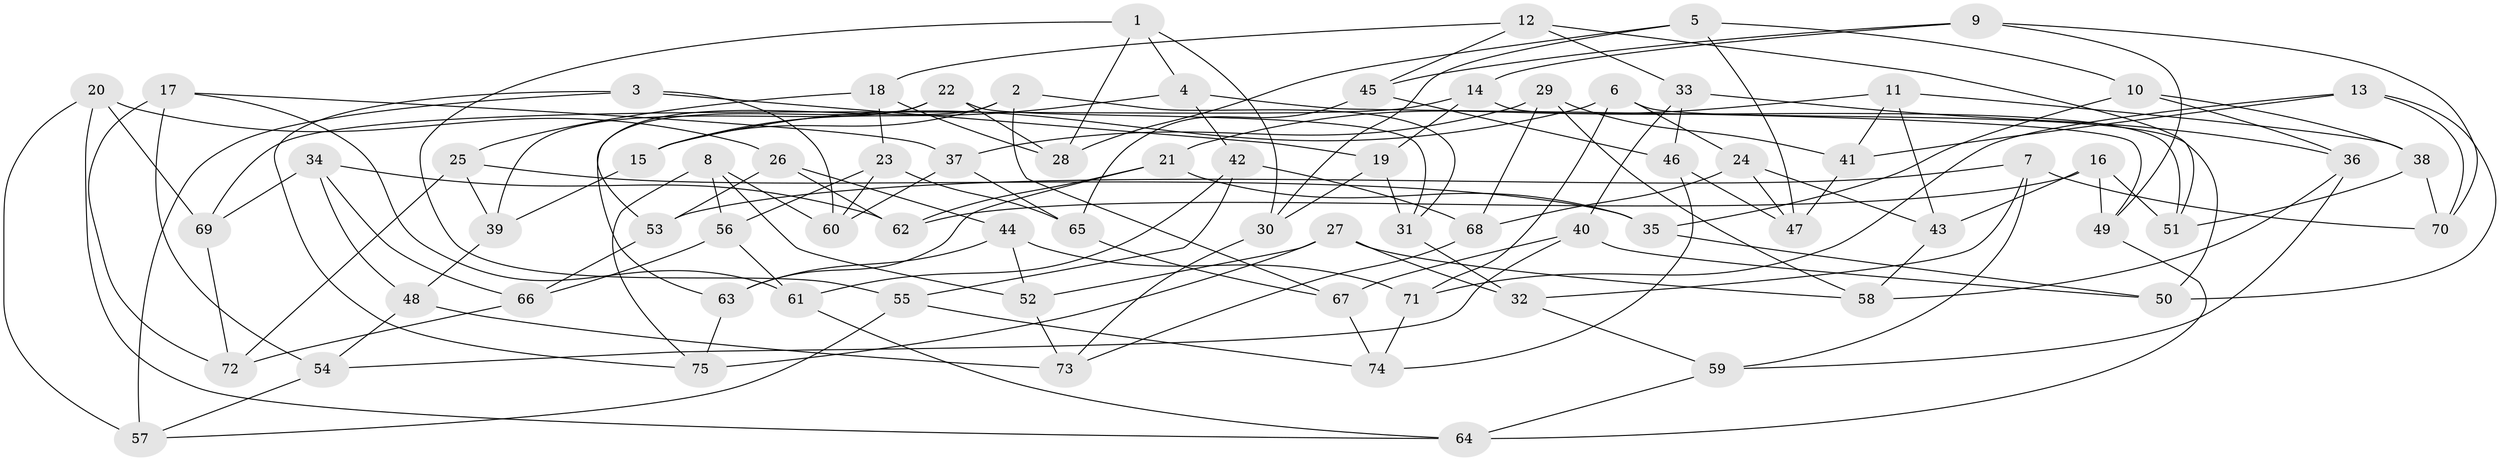 // Generated by graph-tools (version 1.1) at 2025/59/03/09/25 04:59:09]
// undirected, 75 vertices, 150 edges
graph export_dot {
graph [start="1"]
  node [color=gray90,style=filled];
  1;
  2;
  3;
  4;
  5;
  6;
  7;
  8;
  9;
  10;
  11;
  12;
  13;
  14;
  15;
  16;
  17;
  18;
  19;
  20;
  21;
  22;
  23;
  24;
  25;
  26;
  27;
  28;
  29;
  30;
  31;
  32;
  33;
  34;
  35;
  36;
  37;
  38;
  39;
  40;
  41;
  42;
  43;
  44;
  45;
  46;
  47;
  48;
  49;
  50;
  51;
  52;
  53;
  54;
  55;
  56;
  57;
  58;
  59;
  60;
  61;
  62;
  63;
  64;
  65;
  66;
  67;
  68;
  69;
  70;
  71;
  72;
  73;
  74;
  75;
  1 -- 4;
  1 -- 30;
  1 -- 55;
  1 -- 28;
  2 -- 31;
  2 -- 67;
  2 -- 15;
  2 -- 63;
  3 -- 75;
  3 -- 57;
  3 -- 19;
  3 -- 60;
  4 -- 49;
  4 -- 15;
  4 -- 42;
  5 -- 10;
  5 -- 47;
  5 -- 30;
  5 -- 28;
  6 -- 71;
  6 -- 50;
  6 -- 15;
  6 -- 24;
  7 -- 53;
  7 -- 32;
  7 -- 70;
  7 -- 59;
  8 -- 75;
  8 -- 52;
  8 -- 56;
  8 -- 60;
  9 -- 70;
  9 -- 14;
  9 -- 45;
  9 -- 49;
  10 -- 38;
  10 -- 35;
  10 -- 36;
  11 -- 38;
  11 -- 43;
  11 -- 21;
  11 -- 41;
  12 -- 18;
  12 -- 33;
  12 -- 45;
  12 -- 51;
  13 -- 70;
  13 -- 50;
  13 -- 71;
  13 -- 41;
  14 -- 19;
  14 -- 69;
  14 -- 51;
  15 -- 39;
  16 -- 49;
  16 -- 43;
  16 -- 62;
  16 -- 51;
  17 -- 54;
  17 -- 72;
  17 -- 61;
  17 -- 37;
  18 -- 28;
  18 -- 23;
  18 -- 25;
  19 -- 31;
  19 -- 30;
  20 -- 57;
  20 -- 69;
  20 -- 64;
  20 -- 26;
  21 -- 35;
  21 -- 62;
  21 -- 63;
  22 -- 31;
  22 -- 28;
  22 -- 53;
  22 -- 39;
  23 -- 65;
  23 -- 60;
  23 -- 56;
  24 -- 43;
  24 -- 68;
  24 -- 47;
  25 -- 35;
  25 -- 72;
  25 -- 39;
  26 -- 62;
  26 -- 44;
  26 -- 53;
  27 -- 32;
  27 -- 58;
  27 -- 52;
  27 -- 75;
  29 -- 58;
  29 -- 68;
  29 -- 41;
  29 -- 37;
  30 -- 73;
  31 -- 32;
  32 -- 59;
  33 -- 40;
  33 -- 36;
  33 -- 46;
  34 -- 48;
  34 -- 66;
  34 -- 62;
  34 -- 69;
  35 -- 50;
  36 -- 58;
  36 -- 59;
  37 -- 60;
  37 -- 65;
  38 -- 70;
  38 -- 51;
  39 -- 48;
  40 -- 67;
  40 -- 54;
  40 -- 50;
  41 -- 47;
  42 -- 55;
  42 -- 68;
  42 -- 61;
  43 -- 58;
  44 -- 52;
  44 -- 63;
  44 -- 71;
  45 -- 65;
  45 -- 46;
  46 -- 47;
  46 -- 74;
  48 -- 73;
  48 -- 54;
  49 -- 64;
  52 -- 73;
  53 -- 66;
  54 -- 57;
  55 -- 74;
  55 -- 57;
  56 -- 61;
  56 -- 66;
  59 -- 64;
  61 -- 64;
  63 -- 75;
  65 -- 67;
  66 -- 72;
  67 -- 74;
  68 -- 73;
  69 -- 72;
  71 -- 74;
}
